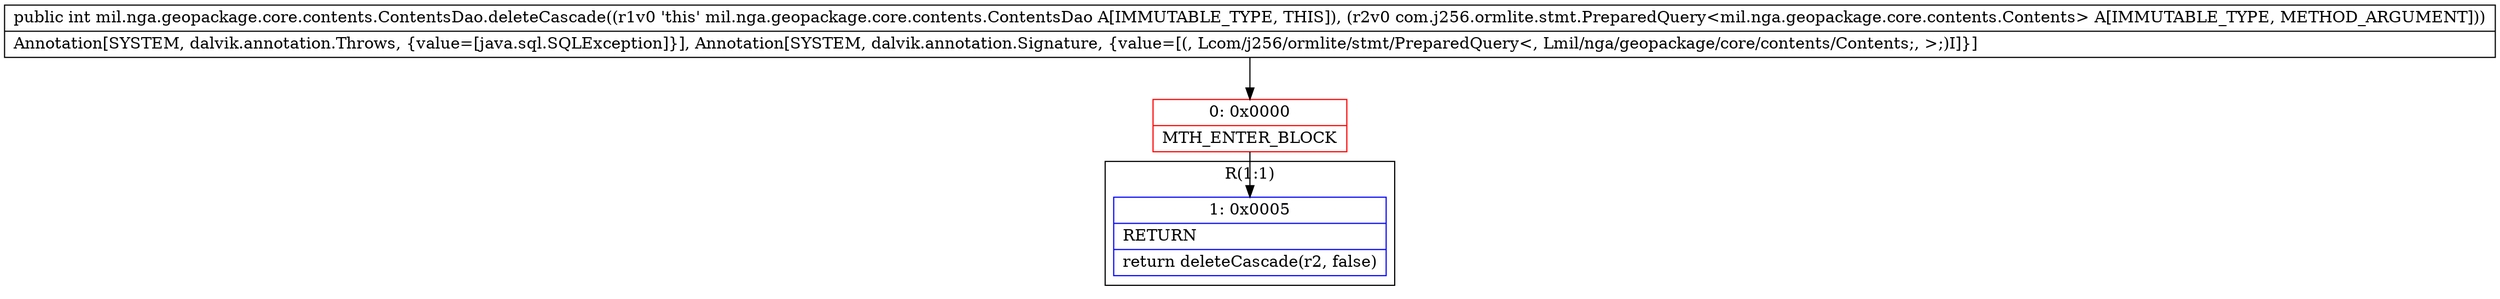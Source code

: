 digraph "CFG formil.nga.geopackage.core.contents.ContentsDao.deleteCascade(Lcom\/j256\/ormlite\/stmt\/PreparedQuery;)I" {
subgraph cluster_Region_983507179 {
label = "R(1:1)";
node [shape=record,color=blue];
Node_1 [shape=record,label="{1\:\ 0x0005|RETURN\l|return deleteCascade(r2, false)\l}"];
}
Node_0 [shape=record,color=red,label="{0\:\ 0x0000|MTH_ENTER_BLOCK\l}"];
MethodNode[shape=record,label="{public int mil.nga.geopackage.core.contents.ContentsDao.deleteCascade((r1v0 'this' mil.nga.geopackage.core.contents.ContentsDao A[IMMUTABLE_TYPE, THIS]), (r2v0 com.j256.ormlite.stmt.PreparedQuery\<mil.nga.geopackage.core.contents.Contents\> A[IMMUTABLE_TYPE, METHOD_ARGUMENT]))  | Annotation[SYSTEM, dalvik.annotation.Throws, \{value=[java.sql.SQLException]\}], Annotation[SYSTEM, dalvik.annotation.Signature, \{value=[(, Lcom\/j256\/ormlite\/stmt\/PreparedQuery\<, Lmil\/nga\/geopackage\/core\/contents\/Contents;, \>;)I]\}]\l}"];
MethodNode -> Node_0;
Node_0 -> Node_1;
}

